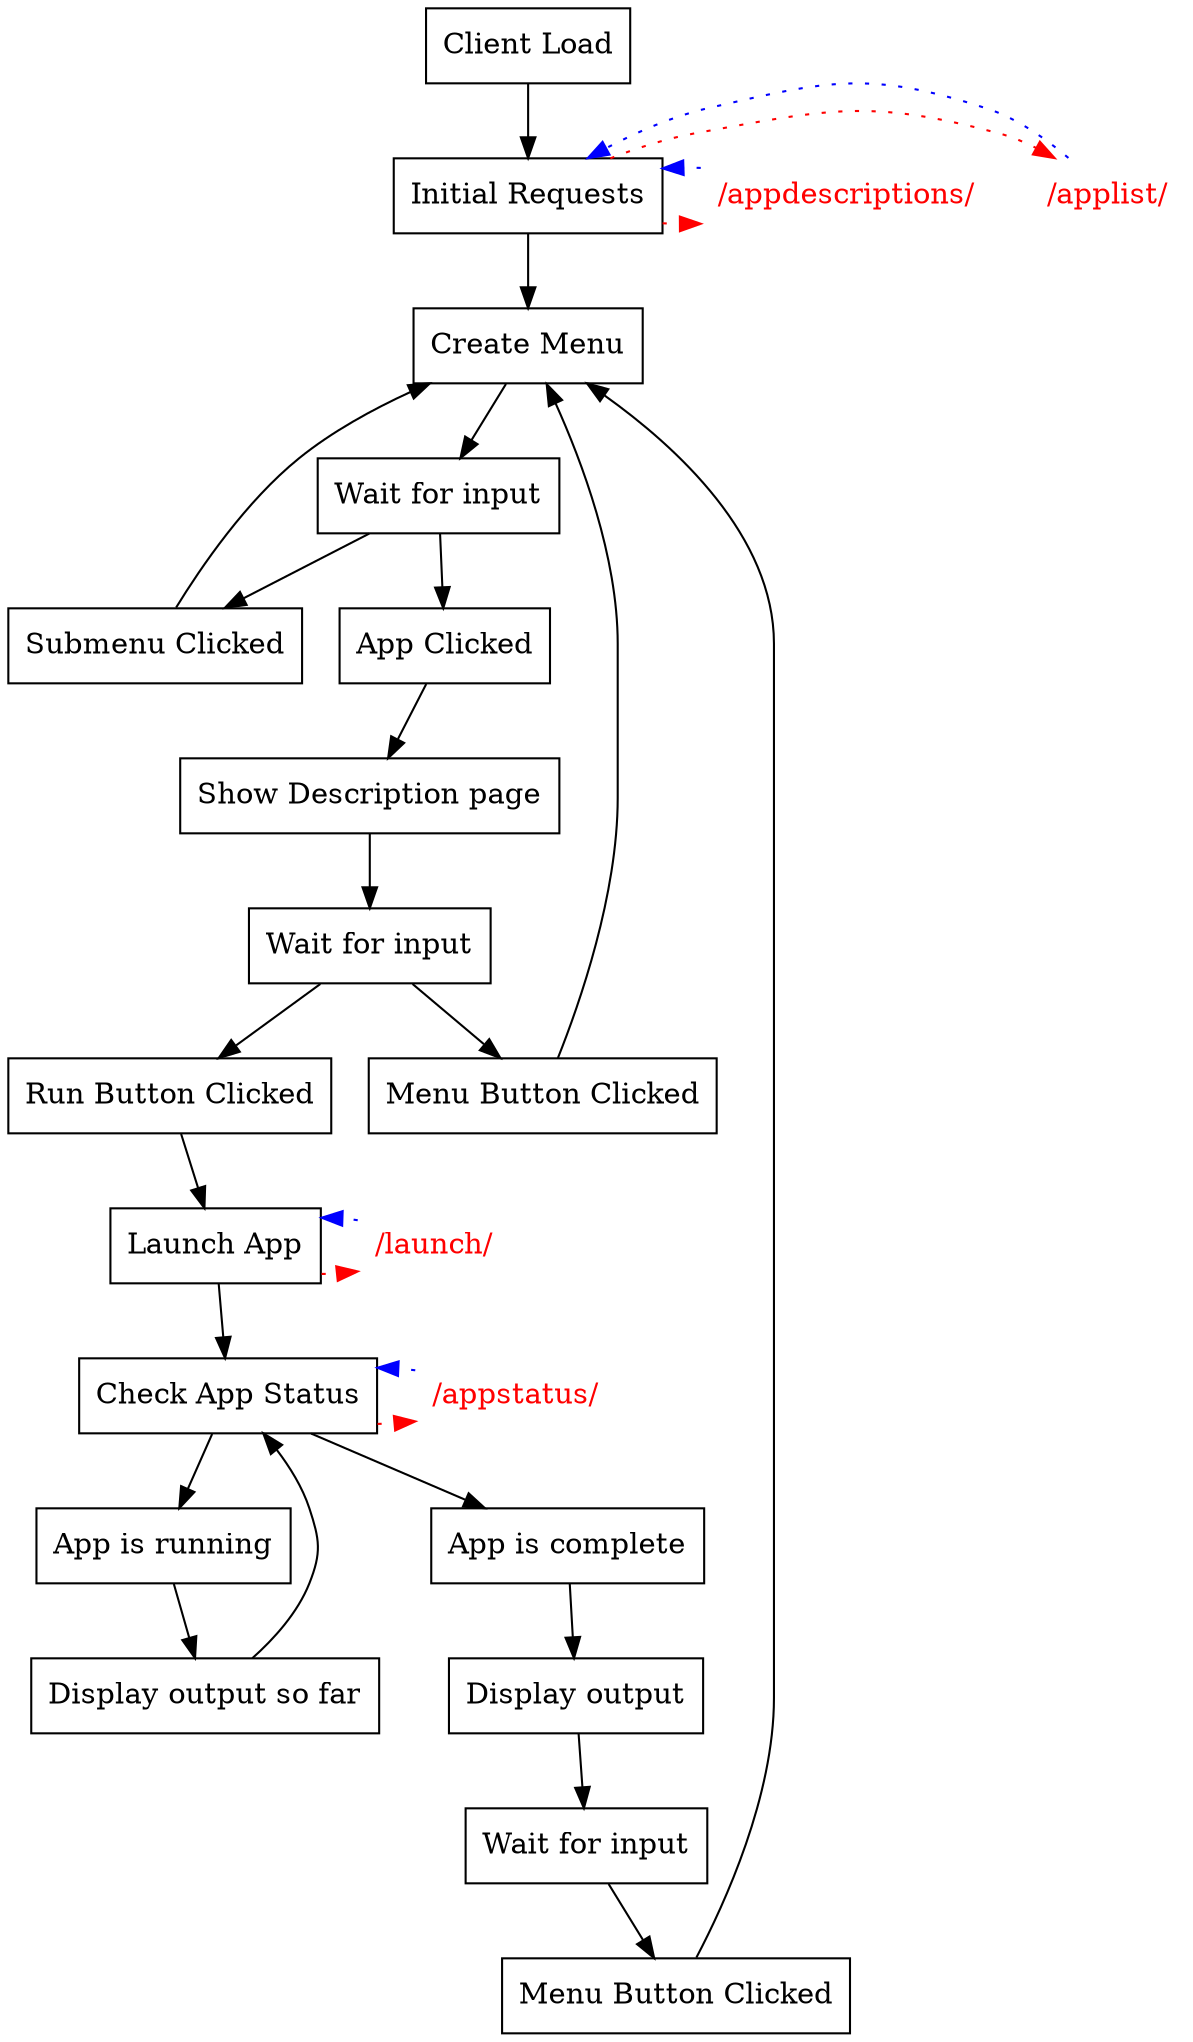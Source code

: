 digraph matrixv2{

	//client steps
	load[label="Client Load", shape=box];
	init[label="Initial Requests", shape=box];
	create[label="Create Menu", shape=box];
	wait1[label="Wait for input", shape=box];
	submenu[label="Submenu Clicked", shape=box];
	app[label="App Clicked", shape=box];
	desc[label="Show Description page", shape=box];
	wait2[label="Wait for input", shape=box];
	menu[label="Menu Button Clicked", shape=box];
	run[label="Run Button Clicked", shape=box];
	launch[label="Launch App", shape=box];
	check[label="Check App Status", shape=box];
	running[label="App is running", shape=box];
	complete[label="App is complete", shape=box];
	sofar[label="Display output so far", shape=box];
	display[label="Display output", shape=box];
	wait3[label="Wait for input", shape=box];
	menu2[label="Menu Button Clicked", shape=box];

	//server requests
	applist[label="/applist/", shape=plaintext, fontcolor=red];
	appdesc[label="/appdescriptions/", shape=plaintext, fontcolor=red];
	applaunch[label="/launch/", shape=plaintext, fontcolor=red];
	appstatus[label="/appstatus/", shape=plaintext, fontcolor=red];

	load -> init;
	init -> applist [style=dotted, color=red];
	applist -> init [style=dotted, color=blue];
	init -> appdesc [style=dotted, color=red];
	appdesc -> init [style=dotted, color=blue];
	init -> create;
	create -> wait1;
	wait1 -> submenu;
	wait1 -> app;
	submenu -> create;
	app -> desc;
	desc ->wait2;
	wait2 -> menu;
	menu -> create;
	wait2 -> run;
	run -> launch;
	launch -> applaunch [style=dotted, color=red];
	applaunch -> launch [style=dotted, color=blue];
	launch -> check;
	check -> appstatus [style=dotted, color=red];
	appstatus -> check [style=dotted, color=blue];
	check -> running;
	check -> complete;
	running -> sofar;
	sofar -> check;
	complete -> display;
	display -> wait3;
	wait3 -> menu2;
	menu2 -> create;

	{rank=same; init applist appdesc}
	{rank=same; launch applaunch}
	{rank=same; check appstatus}

}
